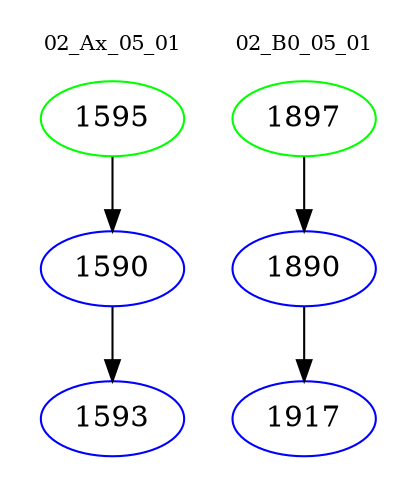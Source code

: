 digraph{
subgraph cluster_0 {
color = white
label = "02_Ax_05_01";
fontsize=10;
T0_1595 [label="1595", color="green"]
T0_1595 -> T0_1590 [color="black"]
T0_1590 [label="1590", color="blue"]
T0_1590 -> T0_1593 [color="black"]
T0_1593 [label="1593", color="blue"]
}
subgraph cluster_1 {
color = white
label = "02_B0_05_01";
fontsize=10;
T1_1897 [label="1897", color="green"]
T1_1897 -> T1_1890 [color="black"]
T1_1890 [label="1890", color="blue"]
T1_1890 -> T1_1917 [color="black"]
T1_1917 [label="1917", color="blue"]
}
}
